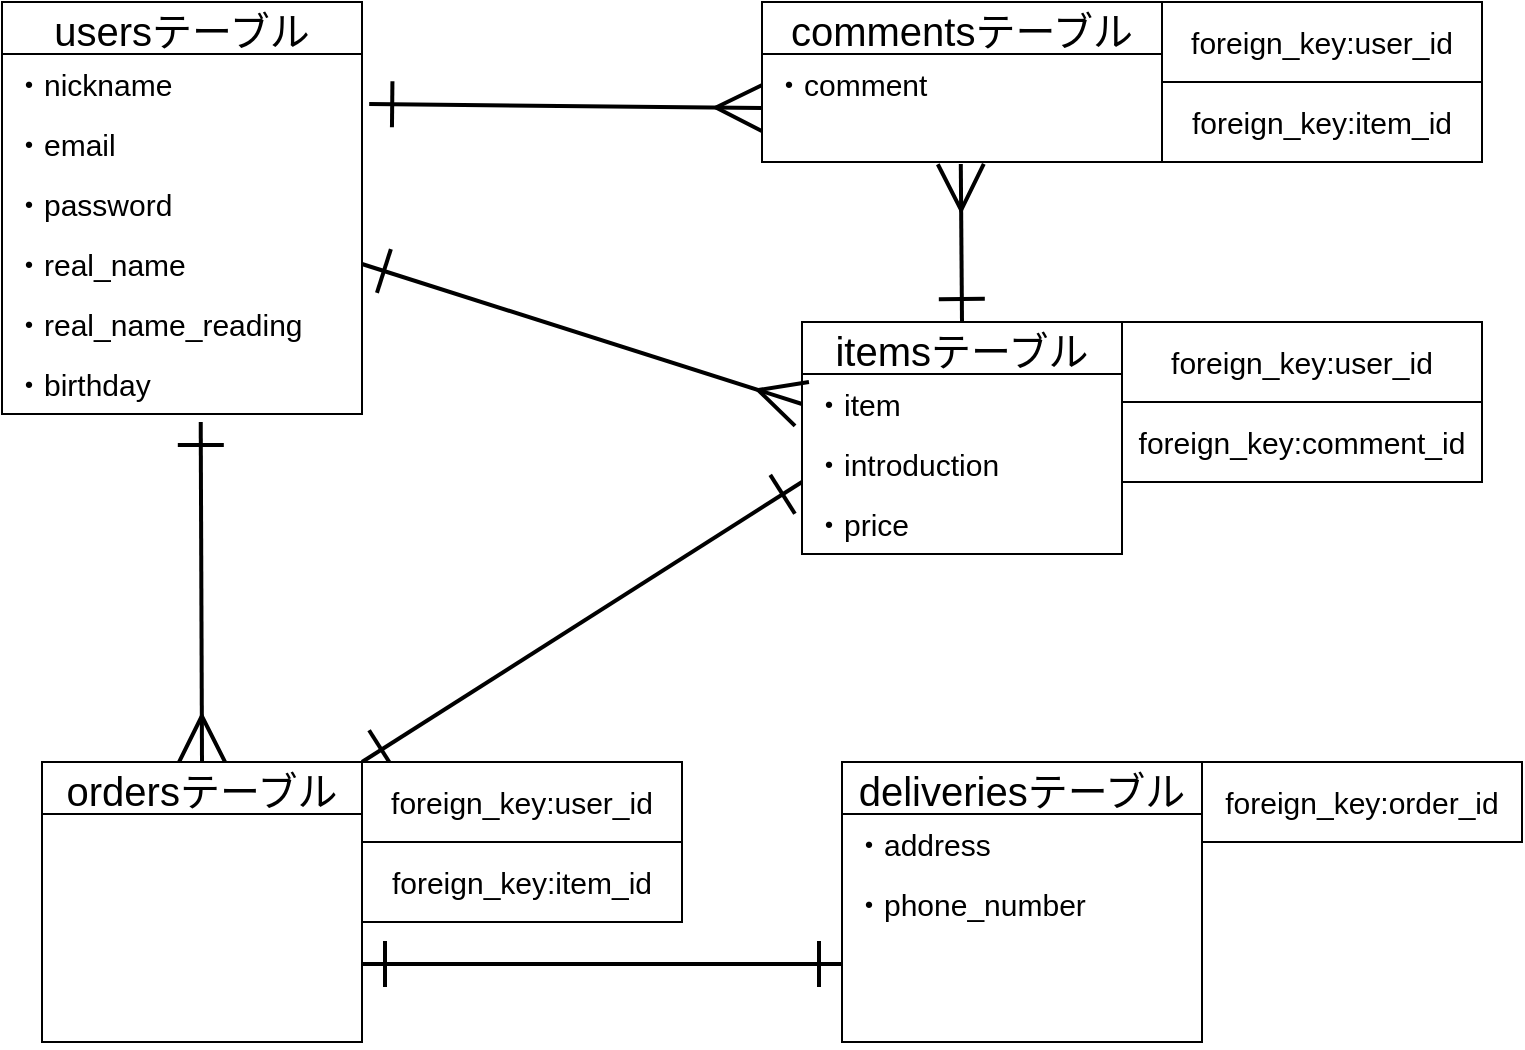 <mxfile>
    <diagram id="vBP1nS1byDgiPe8M__BD" name="ページ1">
        <mxGraphModel dx="832" dy="646" grid="1" gridSize="20" guides="1" tooltips="1" connect="1" arrows="1" fold="1" page="1" pageScale="1" pageWidth="827" pageHeight="1169" math="0" shadow="0">
            <root>
                <mxCell id="0"/>
                <mxCell id="1" parent="0"/>
                <mxCell id="8" value="commentsテーブル" style="swimlane;fontStyle=0;childLayout=stackLayout;horizontal=1;startSize=26;horizontalStack=0;resizeParent=1;resizeParentMax=0;resizeLast=0;collapsible=1;marginBottom=0;align=center;fontSize=20;" vertex="1" parent="1">
                    <mxGeometry x="440" y="40" width="200" height="80" as="geometry"/>
                </mxCell>
                <mxCell id="9" value="・comment" style="text;strokeColor=none;fillColor=none;spacingLeft=4;spacingRight=4;overflow=hidden;rotatable=0;points=[[0,0.5],[1,0.5]];portConstraint=eastwest;fontSize=15;" vertex="1" parent="8">
                    <mxGeometry y="26" width="200" height="54" as="geometry"/>
                </mxCell>
                <mxCell id="100" style="edgeStyle=none;jumpStyle=none;jumpSize=20;html=1;exitX=1;exitY=0;exitDx=0;exitDy=0;entryX=0;entryY=0.8;entryDx=0;entryDy=0;entryPerimeter=0;strokeColor=default;strokeWidth=2;fontFamily=Helvetica;fontSize=15;startArrow=ERone;startFill=0;endArrow=ERone;endFill=0;startSize=20;endSize=20;sourcePerimeterSpacing=20;targetPerimeterSpacing=20;" edge="1" parent="1" source="20" target="59">
                    <mxGeometry relative="1" as="geometry"/>
                </mxCell>
                <mxCell id="102" style="edgeStyle=none;jumpStyle=none;jumpSize=20;html=1;exitX=0.5;exitY=0;exitDx=0;exitDy=0;entryX=0.552;entryY=1.133;entryDx=0;entryDy=0;entryPerimeter=0;strokeColor=default;strokeWidth=2;fontFamily=Helvetica;fontSize=15;startArrow=ERmany;startFill=0;endArrow=ERone;endFill=0;startSize=20;endSize=20;sourcePerimeterSpacing=20;targetPerimeterSpacing=20;" edge="1" parent="1" source="20" target="84">
                    <mxGeometry relative="1" as="geometry"/>
                </mxCell>
                <mxCell id="20" value="ordersテーブル" style="swimlane;fontStyle=0;childLayout=stackLayout;horizontal=1;startSize=26;horizontalStack=0;resizeParent=1;resizeParentMax=0;resizeLast=0;collapsible=1;marginBottom=0;align=center;fontSize=20;" vertex="1" parent="1">
                    <mxGeometry x="80" y="420" width="160" height="140" as="geometry"/>
                </mxCell>
                <mxCell id="29" style="edgeStyle=none;html=1;startArrow=ERone;startFill=0;endArrow=ERmany;endFill=0;endSize=20;startSize=20;targetPerimeterSpacing=20;sourcePerimeterSpacing=20;jumpSize=20;jumpStyle=none;strokeWidth=2;exitX=1.02;exitY=0.833;exitDx=0;exitDy=0;entryX=0;entryY=0.5;entryDx=0;entryDy=0;exitPerimeter=0;" edge="1" parent="1" source="50" target="9">
                    <mxGeometry relative="1" as="geometry">
                        <mxPoint x="219.84" y="169.184" as="sourcePoint"/>
                        <mxPoint x="480" y="193" as="targetPoint"/>
                        <Array as="points"/>
                    </mxGeometry>
                </mxCell>
                <mxCell id="49" value="usersテーブル" style="swimlane;fontStyle=0;childLayout=stackLayout;horizontal=1;startSize=26;horizontalStack=0;resizeParent=1;resizeParentMax=0;resizeLast=0;collapsible=1;marginBottom=0;align=center;fontSize=20;" vertex="1" parent="1">
                    <mxGeometry x="60" y="40" width="180" height="206" as="geometry"/>
                </mxCell>
                <mxCell id="50" value="・nickname" style="text;strokeColor=none;fillColor=none;spacingLeft=4;spacingRight=4;overflow=hidden;rotatable=0;points=[[0,0.5],[1,0.5]];portConstraint=eastwest;fontSize=15;" vertex="1" parent="49">
                    <mxGeometry y="26" width="180" height="30" as="geometry"/>
                </mxCell>
                <mxCell id="51" value="・email" style="text;strokeColor=none;fillColor=none;spacingLeft=4;spacingRight=4;overflow=hidden;rotatable=0;points=[[0,0.5],[1,0.5]];portConstraint=eastwest;fontSize=15;" vertex="1" parent="49">
                    <mxGeometry y="56" width="180" height="30" as="geometry"/>
                </mxCell>
                <mxCell id="52" value="・password" style="text;strokeColor=none;fillColor=none;spacingLeft=4;spacingRight=4;overflow=hidden;rotatable=0;points=[[0,0.5],[1,0.5]];portConstraint=eastwest;fontSize=15;" vertex="1" parent="49">
                    <mxGeometry y="86" width="180" height="30" as="geometry"/>
                </mxCell>
                <mxCell id="53" value="・real_name" style="text;strokeColor=none;fillColor=none;spacingLeft=4;spacingRight=4;overflow=hidden;rotatable=0;points=[[0,0.5],[1,0.5]];portConstraint=eastwest;fontSize=15;" vertex="1" parent="49">
                    <mxGeometry y="116" width="180" height="30" as="geometry"/>
                </mxCell>
                <mxCell id="54" value="・real_name_reading" style="text;strokeColor=none;fillColor=none;spacingLeft=4;spacingRight=4;overflow=hidden;rotatable=0;points=[[0,0.5],[1,0.5]];portConstraint=eastwest;fontSize=15;" vertex="1" parent="49">
                    <mxGeometry y="146" width="180" height="30" as="geometry"/>
                </mxCell>
                <mxCell id="84" value="・birthday" style="text;strokeColor=none;fillColor=none;spacingLeft=4;spacingRight=4;overflow=hidden;rotatable=0;points=[[0,0.5],[1,0.5]];portConstraint=eastwest;fontSize=15;" vertex="1" parent="49">
                    <mxGeometry y="176" width="180" height="30" as="geometry"/>
                </mxCell>
                <mxCell id="103" style="edgeStyle=none;jumpStyle=none;jumpSize=20;html=1;exitX=0.5;exitY=0;exitDx=0;exitDy=0;entryX=0.497;entryY=1.019;entryDx=0;entryDy=0;entryPerimeter=0;strokeColor=default;strokeWidth=2;fontFamily=Helvetica;fontSize=15;startArrow=ERone;startFill=0;endArrow=ERmany;endFill=0;startSize=20;endSize=20;sourcePerimeterSpacing=20;targetPerimeterSpacing=20;" edge="1" parent="1" source="56" target="9">
                    <mxGeometry relative="1" as="geometry"/>
                </mxCell>
                <mxCell id="56" value="itemsテーブル" style="swimlane;fontStyle=0;childLayout=stackLayout;horizontal=1;startSize=26;horizontalStack=0;resizeParent=1;resizeParentMax=0;resizeLast=0;collapsible=1;marginBottom=0;align=center;fontSize=20;" vertex="1" parent="1">
                    <mxGeometry x="460" y="200" width="160" height="116" as="geometry"/>
                </mxCell>
                <mxCell id="57" value="・item" style="text;strokeColor=none;fillColor=none;spacingLeft=4;spacingRight=4;overflow=hidden;rotatable=0;points=[[0,0.5],[1,0.5]];portConstraint=eastwest;fontSize=15;" vertex="1" parent="56">
                    <mxGeometry y="26" width="160" height="30" as="geometry"/>
                </mxCell>
                <mxCell id="59" value="・introduction" style="text;strokeColor=none;fillColor=none;spacingLeft=4;spacingRight=4;overflow=hidden;rotatable=0;points=[[0,0.5],[1,0.5]];portConstraint=eastwest;fontSize=15;" vertex="1" parent="56">
                    <mxGeometry y="56" width="160" height="30" as="geometry"/>
                </mxCell>
                <mxCell id="60" value="・price" style="text;strokeColor=none;fillColor=none;spacingLeft=4;spacingRight=4;overflow=hidden;rotatable=0;points=[[0,0.5],[1,0.5]];portConstraint=eastwest;fontSize=15;" vertex="1" parent="56">
                    <mxGeometry y="86" width="160" height="30" as="geometry"/>
                </mxCell>
                <mxCell id="68" value="foreign_key:user_id" style="whiteSpace=wrap;html=1;align=center;labelBackgroundColor=none;fontFamily=Helvetica;fontSize=15;" vertex="1" parent="1">
                    <mxGeometry x="620" y="200" width="180" height="40" as="geometry"/>
                </mxCell>
                <mxCell id="71" value="foreign_key:user_id" style="whiteSpace=wrap;html=1;align=center;labelBackgroundColor=none;fontFamily=Helvetica;fontSize=15;" vertex="1" parent="1">
                    <mxGeometry x="640" y="40" width="160" height="40" as="geometry"/>
                </mxCell>
                <mxCell id="72" value="foreign_key:item_id" style="whiteSpace=wrap;html=1;align=center;labelBackgroundColor=none;fontFamily=Helvetica;fontSize=15;" vertex="1" parent="1">
                    <mxGeometry x="640" y="80" width="160" height="40" as="geometry"/>
                </mxCell>
                <mxCell id="76" style="edgeStyle=none;jumpStyle=none;jumpSize=20;html=1;strokeColor=default;strokeWidth=2;fontFamily=Helvetica;fontSize=15;startArrow=ERone;startFill=0;endArrow=ERmany;endFill=0;startSize=20;endSize=20;sourcePerimeterSpacing=20;targetPerimeterSpacing=20;entryX=0;entryY=0.5;entryDx=0;entryDy=0;exitX=1;exitY=0.5;exitDx=0;exitDy=0;" edge="1" parent="1" source="53" target="57">
                    <mxGeometry relative="1" as="geometry">
                        <mxPoint x="240" y="200" as="sourcePoint"/>
                        <mxPoint x="420" y="320" as="targetPoint"/>
                        <Array as="points"/>
                    </mxGeometry>
                </mxCell>
                <mxCell id="78" value="foreign_key:user_id" style="whiteSpace=wrap;html=1;align=center;labelBackgroundColor=none;fontFamily=Helvetica;fontSize=15;" vertex="1" parent="1">
                    <mxGeometry x="240" y="420" width="160" height="40" as="geometry"/>
                </mxCell>
                <mxCell id="86" style="edgeStyle=none;jumpStyle=none;jumpSize=20;html=1;strokeColor=default;strokeWidth=2;fontFamily=Helvetica;fontSize=15;startArrow=ERone;startFill=0;endArrow=ERone;endFill=0;startSize=20;endSize=20;sourcePerimeterSpacing=20;targetPerimeterSpacing=20;exitX=1;exitY=0.5;exitDx=0;exitDy=0;" edge="1" parent="1">
                    <mxGeometry relative="1" as="geometry">
                        <mxPoint x="480" y="521" as="targetPoint"/>
                        <mxPoint x="240" y="521" as="sourcePoint"/>
                        <Array as="points"/>
                    </mxGeometry>
                </mxCell>
                <mxCell id="87" value="deliveriesテーブル" style="swimlane;fontStyle=0;childLayout=stackLayout;horizontal=1;startSize=26;horizontalStack=0;resizeParent=1;resizeParentMax=0;resizeLast=0;collapsible=1;marginBottom=0;align=center;fontSize=20;" vertex="1" parent="1">
                    <mxGeometry x="480" y="420" width="180" height="140" as="geometry"/>
                </mxCell>
                <mxCell id="88" value="・address" style="text;strokeColor=none;fillColor=none;spacingLeft=4;spacingRight=4;overflow=hidden;rotatable=0;points=[[0,0.5],[1,0.5]];portConstraint=eastwest;fontSize=15;" vertex="1" parent="87">
                    <mxGeometry y="26" width="180" height="30" as="geometry"/>
                </mxCell>
                <mxCell id="89" value="・phone_number" style="text;strokeColor=none;fillColor=none;spacingLeft=4;spacingRight=4;overflow=hidden;rotatable=0;points=[[0,0.5],[1,0.5]];portConstraint=eastwest;fontSize=15;" vertex="1" parent="87">
                    <mxGeometry y="56" width="180" height="84" as="geometry"/>
                </mxCell>
                <mxCell id="96" value="foreign_key:item_id" style="whiteSpace=wrap;html=1;align=center;labelBackgroundColor=none;fontFamily=Helvetica;fontSize=15;" vertex="1" parent="1">
                    <mxGeometry x="240" y="460" width="160" height="40" as="geometry"/>
                </mxCell>
                <mxCell id="101" value="foreign_key:order_id" style="whiteSpace=wrap;html=1;align=center;labelBackgroundColor=none;fontFamily=Helvetica;fontSize=15;" vertex="1" parent="1">
                    <mxGeometry x="660" y="420" width="160" height="40" as="geometry"/>
                </mxCell>
                <mxCell id="104" value="foreign_key:comment_id" style="whiteSpace=wrap;html=1;align=center;labelBackgroundColor=none;fontFamily=Helvetica;fontSize=15;" vertex="1" parent="1">
                    <mxGeometry x="620" y="240" width="180" height="40" as="geometry"/>
                </mxCell>
            </root>
        </mxGraphModel>
    </diagram>
</mxfile>